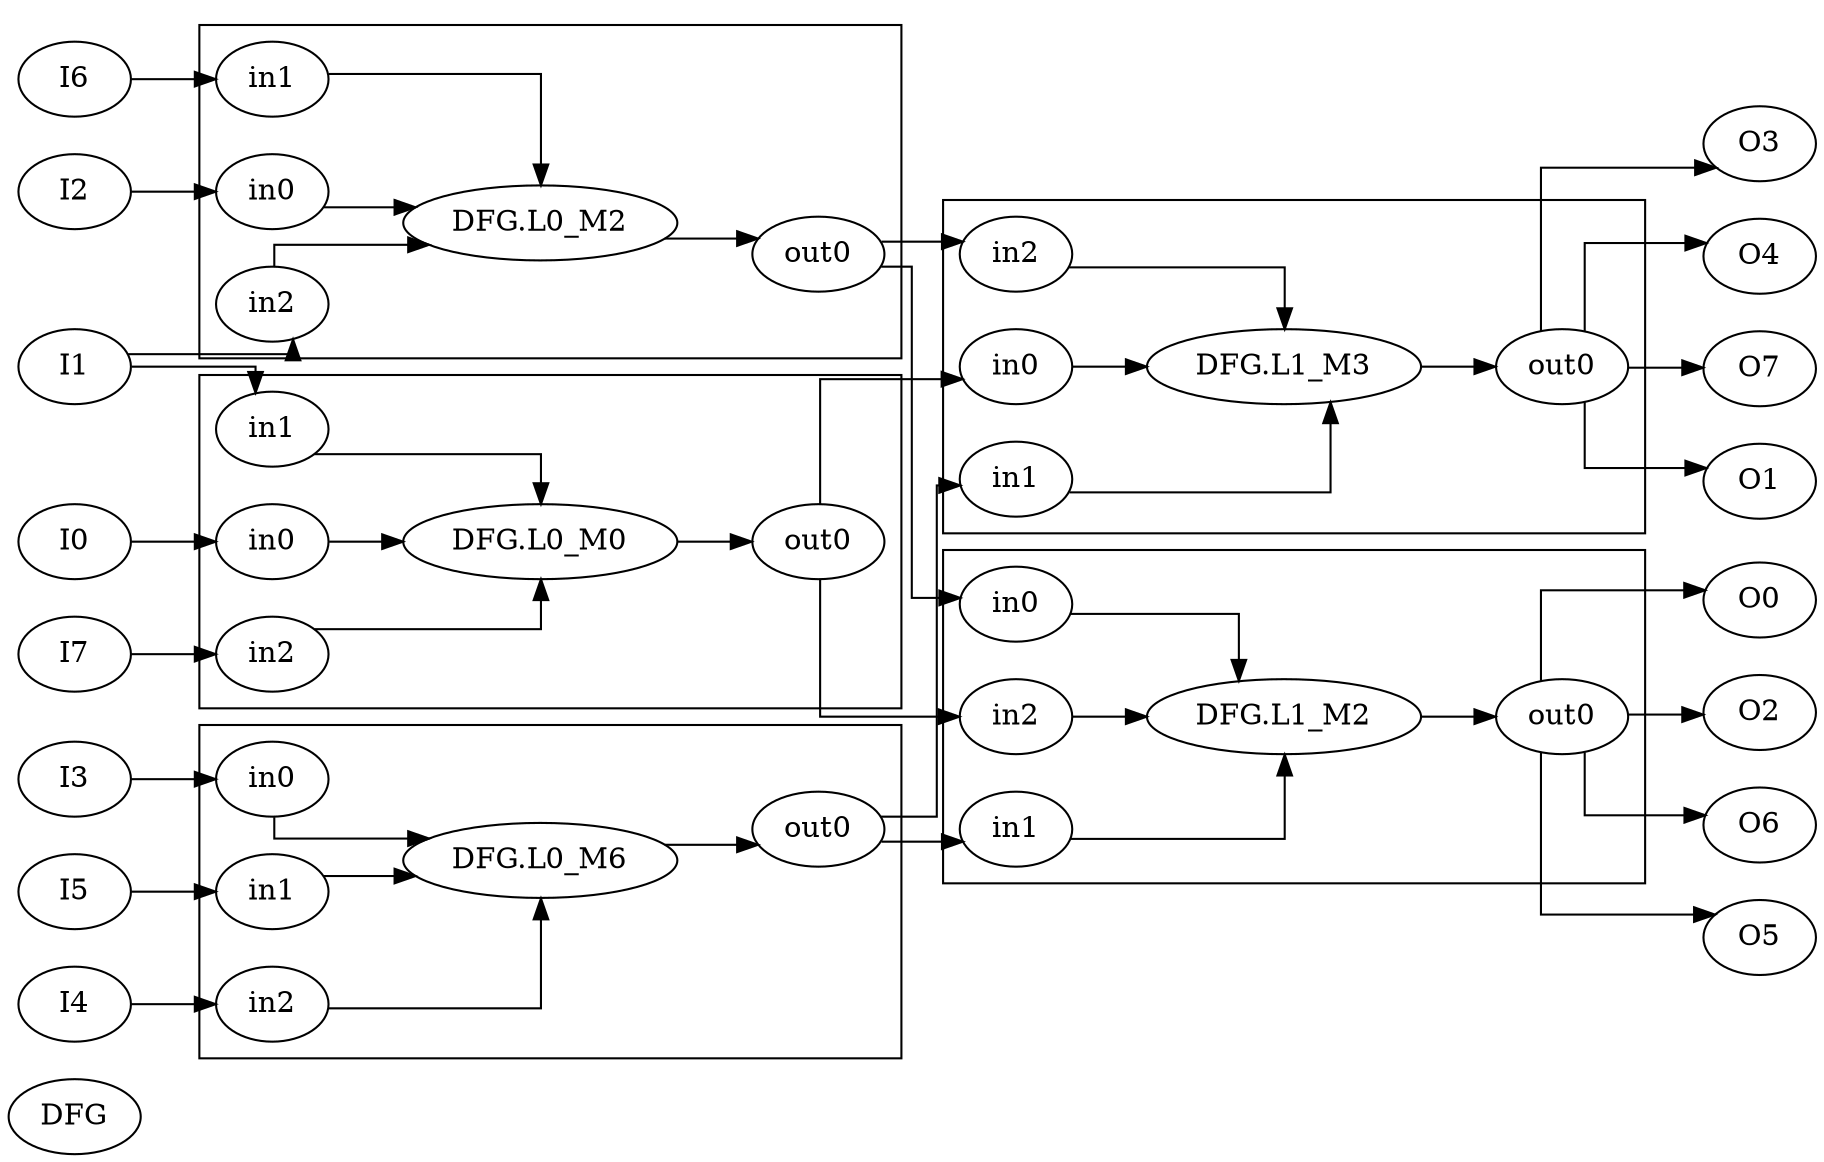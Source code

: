 digraph cluster_DFG {
	rankdir=LR splines=ortho
	DFG [label=DFG]
	subgraph "cluster_DFG.L0_M0" {
		rankdir=LR splines=ortho
		"DFG.L0_M0" [label="DFG.L0_M0"]
		"DFG.L0_M0.in1" [label=in1]
		"DFG.L0_M0.in0" [label=in0]
		"DFG.L0_M0.in2" [label=in2]
		"DFG.L0_M0.out0" [label=out0]
	}
	subgraph "cluster_DFG.L0_M6" {
		rankdir=LR splines=ortho
		"DFG.L0_M6" [label="DFG.L0_M6"]
		"DFG.L0_M6.in1" [label=in1]
		"DFG.L0_M6.in0" [label=in0]
		"DFG.L0_M6.out0" [label=out0]
		"DFG.L0_M6.in2" [label=in2]
	}
	"DFG.I6" [label=I6]
	"DFG.O3" [label=O3]
	subgraph "cluster_DFG.L1_M3" {
		rankdir=LR splines=ortho
		"DFG.L1_M3" [label="DFG.L1_M3"]
		"DFG.L1_M3.in2" [label=in2]
		"DFG.L1_M3.out0" [label=out0]
		"DFG.L1_M3.in0" [label=in0]
		"DFG.L1_M3.in1" [label=in1]
	}
	"DFG.O0" [label=O0]
	"DFG.O4" [label=O4]
	"DFG.O2" [label=O2]
	subgraph "cluster_DFG.L1_M2" {
		rankdir=LR splines=ortho
		"DFG.L1_M2" [label="DFG.L1_M2"]
		"DFG.L1_M2.in2" [label=in2]
		"DFG.L1_M2.in1" [label=in1]
		"DFG.L1_M2.out0" [label=out0]
		"DFG.L1_M2.in0" [label=in0]
	}
	"DFG.I0" [label=I0]
	"DFG.O7" [label=O7]
	subgraph "cluster_DFG.L0_M2" {
		rankdir=LR splines=ortho
		"DFG.L0_M2" [label="DFG.L0_M2"]
		"DFG.L0_M2.in2" [label=in2]
		"DFG.L0_M2.in1" [label=in1]
		"DFG.L0_M2.in0" [label=in0]
		"DFG.L0_M2.out0" [label=out0]
	}
	"DFG.O6" [label=O6]
	"DFG.I7" [label=I7]
	"DFG.I3" [label=I3]
	"DFG.O5" [label=O5]
	"DFG.I5" [label=I5]
	"DFG.I4" [label=I4]
	"DFG.I2" [label=I2]
	"DFG.I1" [label=I1]
	"DFG.O1" [label=O1]
	"DFG.L0_M0" -> "DFG.L0_M0.out0" [lhead="cluster_DFG.L0_M0" ltail="cluster_DFG.L0_M0"]
	"DFG.L0_M0.in0" -> "DFG.L0_M0" [lhead="cluster_DFG.L0_M0" ltail="cluster_DFG.L0_M0"]
	"DFG.L0_M0.in1" -> "DFG.L0_M0" [lhead="cluster_DFG.L0_M0" ltail="cluster_DFG.L0_M0"]
	"DFG.L0_M0.in2" -> "DFG.L0_M0" [lhead="cluster_DFG.L0_M0" ltail="cluster_DFG.L0_M0"]
	"DFG.L0_M2" -> "DFG.L0_M2.out0" [lhead="cluster_DFG.L0_M2" ltail="cluster_DFG.L0_M2"]
	"DFG.L0_M2.in0" -> "DFG.L0_M2" [lhead="cluster_DFG.L0_M2" ltail="cluster_DFG.L0_M2"]
	"DFG.L0_M2.in1" -> "DFG.L0_M2" [lhead="cluster_DFG.L0_M2" ltail="cluster_DFG.L0_M2"]
	"DFG.L0_M2.in2" -> "DFG.L0_M2" [lhead="cluster_DFG.L0_M2" ltail="cluster_DFG.L0_M2"]
	"DFG.L0_M6" -> "DFG.L0_M6.out0" [lhead="cluster_DFG.L0_M6" ltail="cluster_DFG.L0_M6"]
	"DFG.L0_M6.in0" -> "DFG.L0_M6" [lhead="cluster_DFG.L0_M6" ltail="cluster_DFG.L0_M6"]
	"DFG.L0_M6.in1" -> "DFG.L0_M6" [lhead="cluster_DFG.L0_M6" ltail="cluster_DFG.L0_M6"]
	"DFG.L0_M6.in2" -> "DFG.L0_M6" [lhead="cluster_DFG.L0_M6" ltail="cluster_DFG.L0_M6"]
	"DFG.L1_M2" -> "DFG.L1_M2.out0" [lhead="cluster_DFG.L1_M2" ltail="cluster_DFG.L1_M2"]
	"DFG.L1_M2.in0" -> "DFG.L1_M2" [lhead="cluster_DFG.L1_M2" ltail="cluster_DFG.L1_M2"]
	"DFG.L1_M2.in1" -> "DFG.L1_M2" [lhead="cluster_DFG.L1_M2" ltail="cluster_DFG.L1_M2"]
	"DFG.L1_M2.in2" -> "DFG.L1_M2" [lhead="cluster_DFG.L1_M2" ltail="cluster_DFG.L1_M2"]
	"DFG.L1_M3" -> "DFG.L1_M3.out0" [lhead="cluster_DFG.L1_M3" ltail="cluster_DFG.L1_M3"]
	"DFG.L1_M3.in0" -> "DFG.L1_M3" [lhead="cluster_DFG.L1_M3" ltail="cluster_DFG.L1_M3"]
	"DFG.L1_M3.in1" -> "DFG.L1_M3" [lhead="cluster_DFG.L1_M3" ltail="cluster_DFG.L1_M3"]
	"DFG.L1_M3.in2" -> "DFG.L1_M3" [lhead="cluster_DFG.L1_M3" ltail="cluster_DFG.L1_M3"]
	"DFG.I0" -> "DFG.L0_M0.in0" [lhead="cluster_DFG.L0_M0" ltail=cluster_DFG]
	"DFG.I1" -> "DFG.L0_M0.in1" [lhead="cluster_DFG.L0_M0" ltail=cluster_DFG]
	"DFG.I1" -> "DFG.L0_M2.in2" [lhead="cluster_DFG.L0_M2" ltail=cluster_DFG]
	"DFG.I2" -> "DFG.L0_M2.in0" [lhead="cluster_DFG.L0_M2" ltail=cluster_DFG]
	"DFG.I3" -> "DFG.L0_M6.in0" [lhead="cluster_DFG.L0_M6" ltail=cluster_DFG]
	"DFG.I4" -> "DFG.L0_M6.in2" [lhead="cluster_DFG.L0_M6" ltail=cluster_DFG]
	"DFG.I5" -> "DFG.L0_M6.in1" [lhead="cluster_DFG.L0_M6" ltail=cluster_DFG]
	"DFG.I6" -> "DFG.L0_M2.in1" [lhead="cluster_DFG.L0_M2" ltail=cluster_DFG]
	"DFG.I7" -> "DFG.L0_M0.in2" [lhead="cluster_DFG.L0_M0" ltail=cluster_DFG]
	"DFG.L0_M0.out0" -> "DFG.L1_M2.in2" [lhead="cluster_DFG.L1_M2" ltail="cluster_DFG.L0_M0"]
	"DFG.L0_M0.out0" -> "DFG.L1_M3.in0" [lhead="cluster_DFG.L1_M3" ltail="cluster_DFG.L0_M0"]
	"DFG.L0_M2.out0" -> "DFG.L1_M2.in0" [lhead="cluster_DFG.L1_M2" ltail="cluster_DFG.L0_M2"]
	"DFG.L0_M2.out0" -> "DFG.L1_M3.in2" [lhead="cluster_DFG.L1_M3" ltail="cluster_DFG.L0_M2"]
	"DFG.L0_M6.out0" -> "DFG.L1_M2.in1" [lhead="cluster_DFG.L1_M2" ltail="cluster_DFG.L0_M6"]
	"DFG.L0_M6.out0" -> "DFG.L1_M3.in1" [lhead="cluster_DFG.L1_M3" ltail="cluster_DFG.L0_M6"]
	"DFG.L1_M2.out0" -> "DFG.O0" [lhead=cluster_DFG ltail="cluster_DFG.L1_M2"]
	"DFG.L1_M2.out0" -> "DFG.O2" [lhead=cluster_DFG ltail="cluster_DFG.L1_M2"]
	"DFG.L1_M2.out0" -> "DFG.O5" [lhead=cluster_DFG ltail="cluster_DFG.L1_M2"]
	"DFG.L1_M2.out0" -> "DFG.O6" [lhead=cluster_DFG ltail="cluster_DFG.L1_M2"]
	"DFG.L1_M3.out0" -> "DFG.O1" [lhead=cluster_DFG ltail="cluster_DFG.L1_M3"]
	"DFG.L1_M3.out0" -> "DFG.O3" [lhead=cluster_DFG ltail="cluster_DFG.L1_M3"]
	"DFG.L1_M3.out0" -> "DFG.O4" [lhead=cluster_DFG ltail="cluster_DFG.L1_M3"]
	"DFG.L1_M3.out0" -> "DFG.O7" [lhead=cluster_DFG ltail="cluster_DFG.L1_M3"]
}
